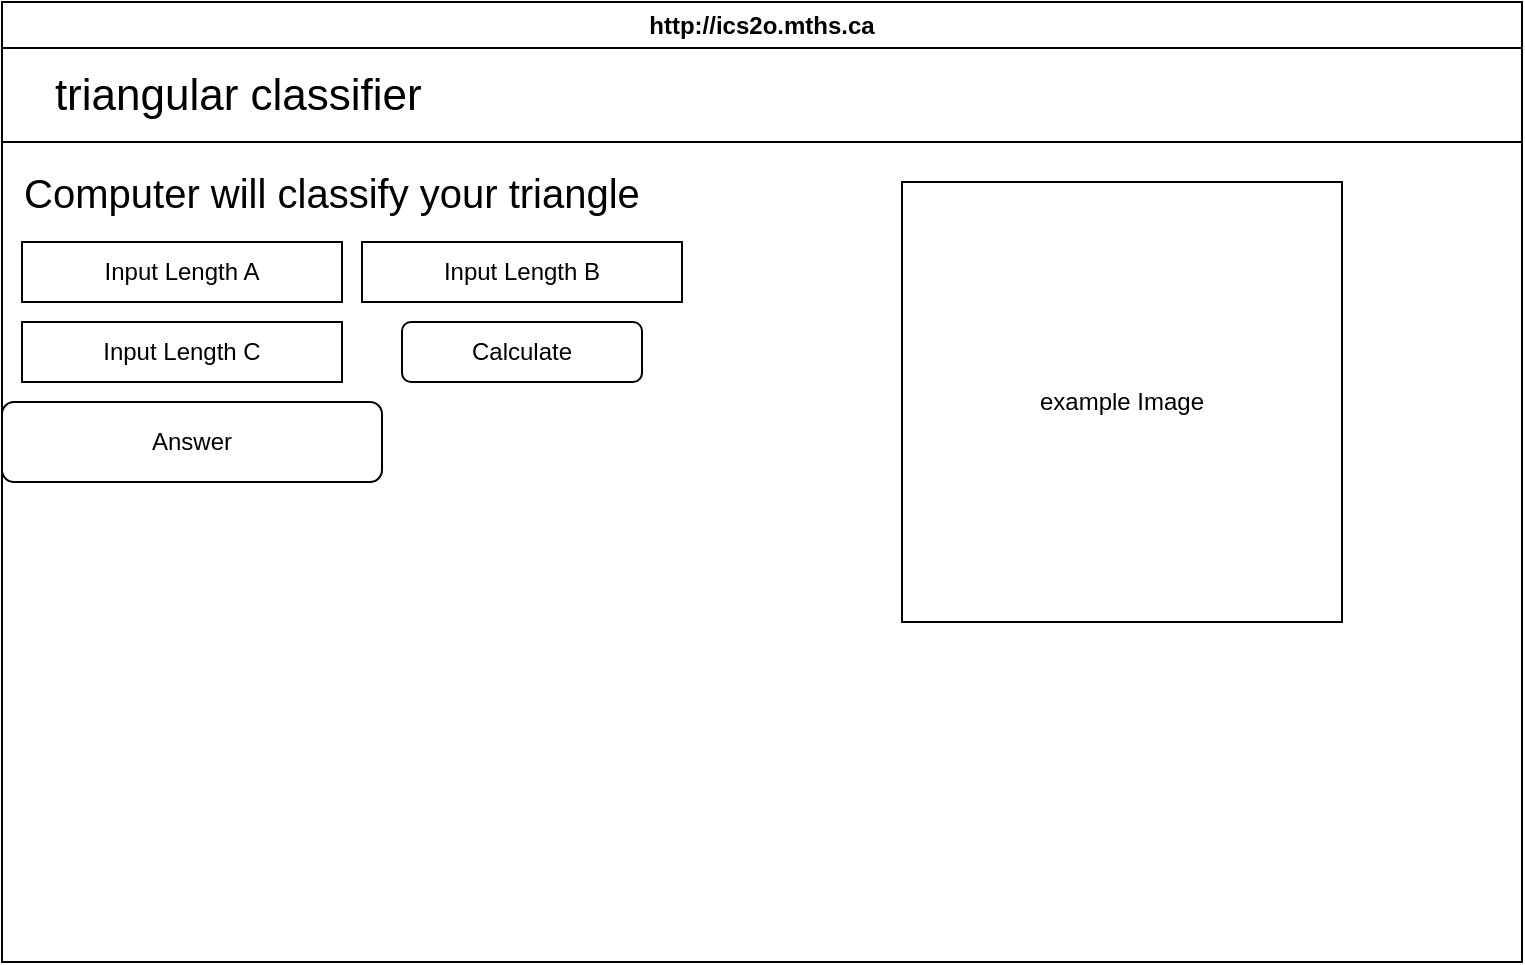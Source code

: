 <mxfile>
    <diagram id="HIP3nbAZw_EuaXWnEj3U" name="Page-1">
        <mxGraphModel dx="744" dy="525" grid="1" gridSize="10" guides="1" tooltips="1" connect="1" arrows="1" fold="1" page="1" pageScale="1" pageWidth="850" pageHeight="1100" math="0" shadow="0">
            <root>
                <mxCell id="0"/>
                <mxCell id="1" parent="0"/>
                <mxCell id="7" value="http://ics2o.mths.ca" style="swimlane;whiteSpace=wrap;html=1;" parent="1" vertex="1">
                    <mxGeometry x="20" y="50" width="760" height="480" as="geometry"/>
                </mxCell>
                <mxCell id="8" value="&lt;span style=&quot;font-size: 22px;&quot;&gt;&amp;nbsp; &amp;nbsp;&amp;nbsp;triangular classifier&lt;/span&gt;" style="rounded=0;whiteSpace=wrap;html=1;align=left;" parent="7" vertex="1">
                    <mxGeometry y="23" width="760" height="47" as="geometry"/>
                </mxCell>
                <mxCell id="9" value="example Image" style="whiteSpace=wrap;html=1;aspect=fixed;" vertex="1" parent="7">
                    <mxGeometry x="450" y="90" width="220" height="220" as="geometry"/>
                </mxCell>
                <mxCell id="10" value="&lt;font color=&quot;#000000&quot;&gt;Input Length A&lt;/font&gt;" style="rounded=0;whiteSpace=wrap;html=1;fillColor=none;" vertex="1" parent="7">
                    <mxGeometry x="10" y="120" width="160" height="30" as="geometry"/>
                </mxCell>
                <mxCell id="11" value="&lt;font color=&quot;#000000&quot;&gt;Input Length B&lt;/font&gt;" style="rounded=0;whiteSpace=wrap;html=1;fillColor=none;" vertex="1" parent="7">
                    <mxGeometry x="180" y="120" width="160" height="30" as="geometry"/>
                </mxCell>
                <mxCell id="12" value="&lt;font color=&quot;#000000&quot;&gt;Input Length C&lt;/font&gt;" style="rounded=0;whiteSpace=wrap;html=1;fillColor=none;" vertex="1" parent="7">
                    <mxGeometry x="10" y="160" width="160" height="30" as="geometry"/>
                </mxCell>
                <mxCell id="13" value="Calculate" style="rounded=1;whiteSpace=wrap;html=1;fontColor=#000000;fillColor=none;" vertex="1" parent="7">
                    <mxGeometry x="200" y="160" width="120" height="30" as="geometry"/>
                </mxCell>
                <mxCell id="15" value="Answer" style="rounded=1;whiteSpace=wrap;html=1;fontColor=#000000;fillColor=none;" vertex="1" parent="7">
                    <mxGeometry y="200" width="190" height="40" as="geometry"/>
                </mxCell>
                <mxCell id="16" value="&lt;font style=&quot;font-size: 20px;&quot;&gt;Computer will classify your triangle&lt;/font&gt;" style="text;html=1;strokeColor=none;fillColor=none;align=center;verticalAlign=middle;whiteSpace=wrap;rounded=0;fontColor=#000000;" vertex="1" parent="7">
                    <mxGeometry x="10" y="80" width="310" height="30" as="geometry"/>
                </mxCell>
            </root>
        </mxGraphModel>
    </diagram>
</mxfile>